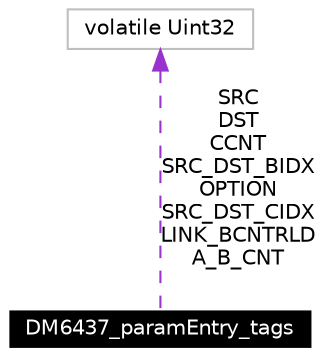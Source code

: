 digraph G
{
  edge [fontname="Helvetica",fontsize=10,labelfontname="Helvetica",labelfontsize=10];
  node [fontname="Helvetica",fontsize=10,shape=record];
  Node1 [label="DM6437_paramEntry_tags",height=0.2,width=0.4,color="white", fillcolor="black", style="filled" fontcolor="white"];
  Node2 -> Node1 [dir=back,color="darkorchid3",fontsize=10,style="dashed",label="SRC\nDST\nCCNT\nSRC_DST_BIDX\nOPTION\nSRC_DST_CIDX\nLINK_BCNTRLD\nA_B_CNT",fontname="Helvetica"];
  Node2 [label="volatile Uint32",height=0.2,width=0.4,color="grey75", fillcolor="white", style="filled"];
}

